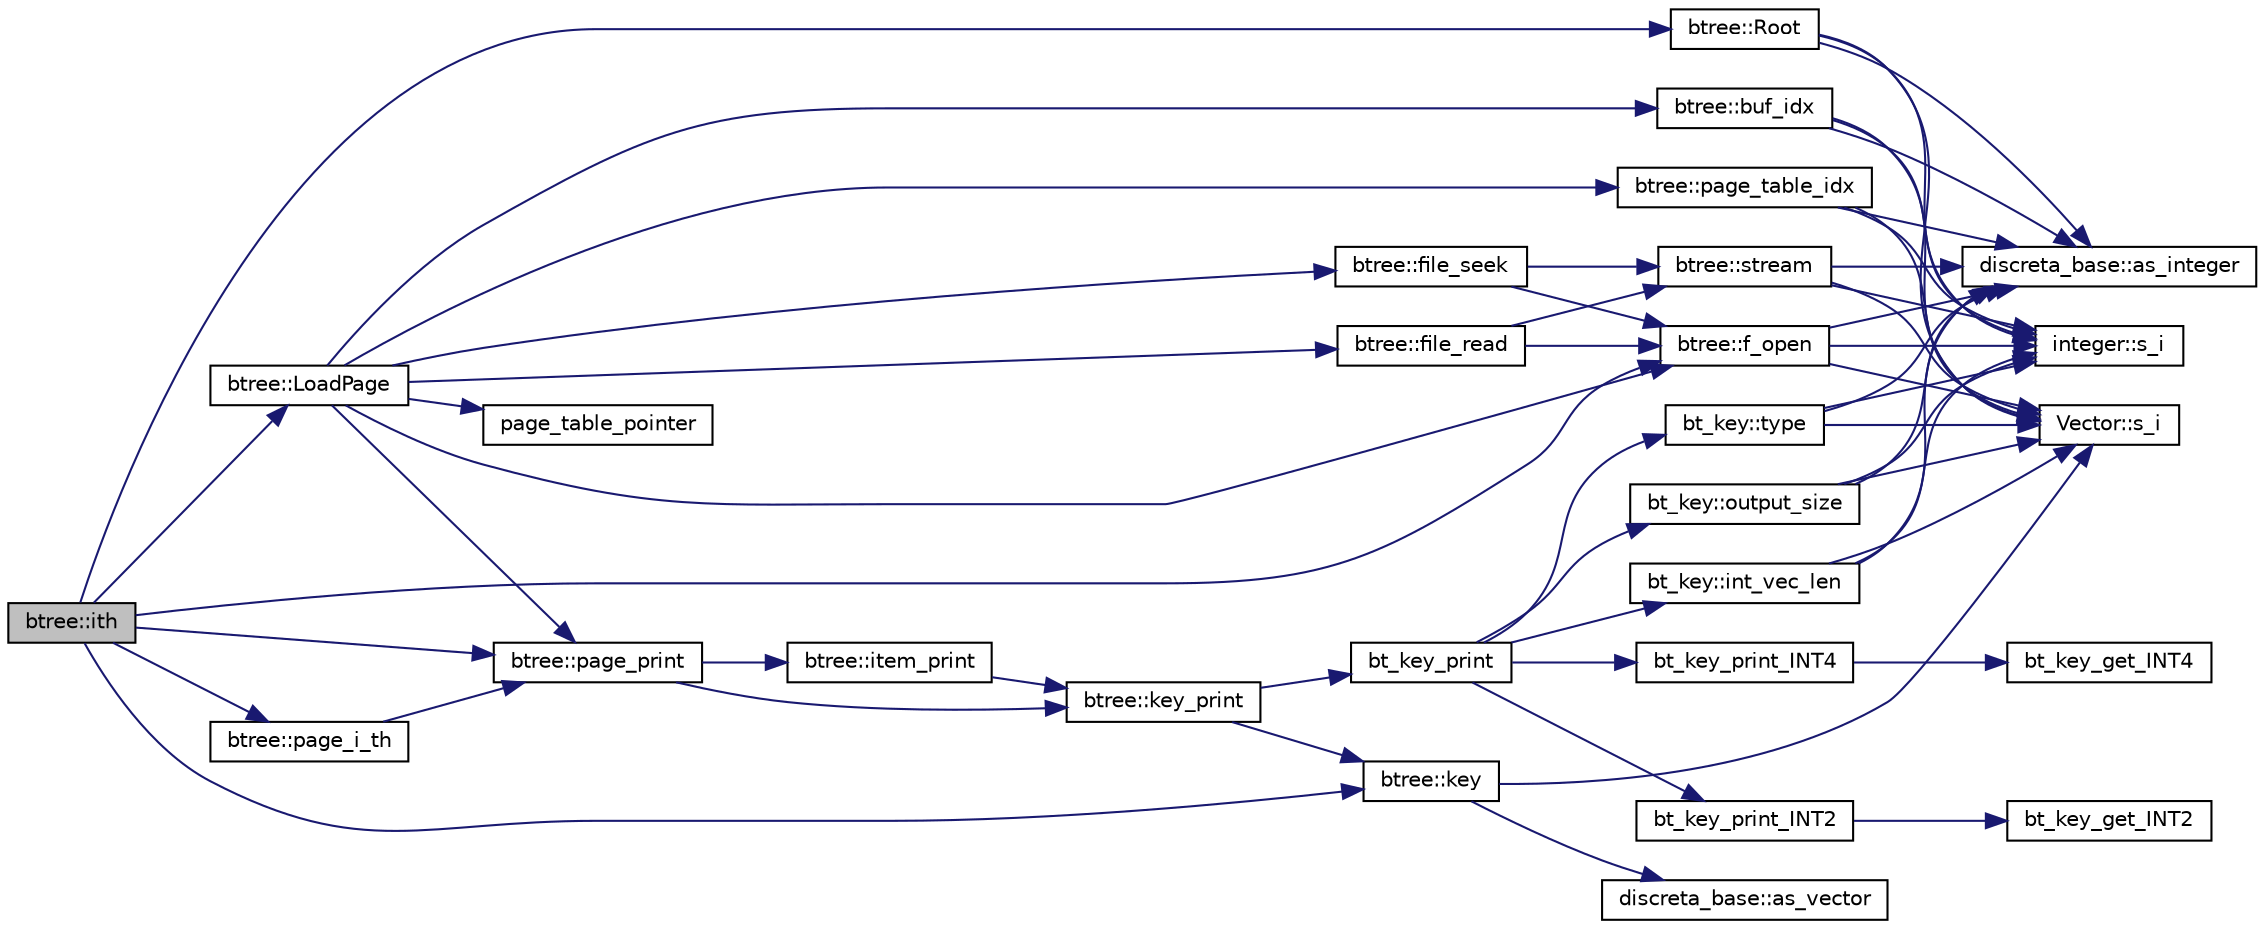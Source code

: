 digraph "btree::ith"
{
  edge [fontname="Helvetica",fontsize="10",labelfontname="Helvetica",labelfontsize="10"];
  node [fontname="Helvetica",fontsize="10",shape=record];
  rankdir="LR";
  Node2424 [label="btree::ith",height=0.2,width=0.4,color="black", fillcolor="grey75", style="filled", fontcolor="black"];
  Node2424 -> Node2425 [color="midnightblue",fontsize="10",style="solid",fontname="Helvetica"];
  Node2425 [label="btree::f_open",height=0.2,width=0.4,color="black", fillcolor="white", style="filled",URL="$dd/db0/classbtree.html#a192d74607f02ea8e0ad631d6e6fd6704"];
  Node2425 -> Node2426 [color="midnightblue",fontsize="10",style="solid",fontname="Helvetica"];
  Node2426 [label="Vector::s_i",height=0.2,width=0.4,color="black", fillcolor="white", style="filled",URL="$d5/db2/class_vector.html#a1c4fe1752523df8119f70dd550244871"];
  Node2425 -> Node2427 [color="midnightblue",fontsize="10",style="solid",fontname="Helvetica"];
  Node2427 [label="discreta_base::as_integer",height=0.2,width=0.4,color="black", fillcolor="white", style="filled",URL="$d7/d71/classdiscreta__base.html#a00d7691eaf874fd283d942692fe8dd26"];
  Node2425 -> Node2428 [color="midnightblue",fontsize="10",style="solid",fontname="Helvetica"];
  Node2428 [label="integer::s_i",height=0.2,width=0.4,color="black", fillcolor="white", style="filled",URL="$d0/de5/classinteger.html#adf28e9f94d4c844adaa950deeb80b904"];
  Node2424 -> Node2429 [color="midnightblue",fontsize="10",style="solid",fontname="Helvetica"];
  Node2429 [label="btree::Root",height=0.2,width=0.4,color="black", fillcolor="white", style="filled",URL="$dd/db0/classbtree.html#a2fd65be715ab94bf4a764c4f582a642b"];
  Node2429 -> Node2426 [color="midnightblue",fontsize="10",style="solid",fontname="Helvetica"];
  Node2429 -> Node2427 [color="midnightblue",fontsize="10",style="solid",fontname="Helvetica"];
  Node2429 -> Node2428 [color="midnightblue",fontsize="10",style="solid",fontname="Helvetica"];
  Node2424 -> Node2430 [color="midnightblue",fontsize="10",style="solid",fontname="Helvetica"];
  Node2430 [label="btree::LoadPage",height=0.2,width=0.4,color="black", fillcolor="white", style="filled",URL="$dd/db0/classbtree.html#a29d23b8b151b6b793aa1184ca6ccc947"];
  Node2430 -> Node2425 [color="midnightblue",fontsize="10",style="solid",fontname="Helvetica"];
  Node2430 -> Node2431 [color="midnightblue",fontsize="10",style="solid",fontname="Helvetica"];
  Node2431 [label="btree::buf_idx",height=0.2,width=0.4,color="black", fillcolor="white", style="filled",URL="$dd/db0/classbtree.html#a6a928fc93c93d8b5a83ad1ba699b453e"];
  Node2431 -> Node2426 [color="midnightblue",fontsize="10",style="solid",fontname="Helvetica"];
  Node2431 -> Node2427 [color="midnightblue",fontsize="10",style="solid",fontname="Helvetica"];
  Node2431 -> Node2428 [color="midnightblue",fontsize="10",style="solid",fontname="Helvetica"];
  Node2430 -> Node2432 [color="midnightblue",fontsize="10",style="solid",fontname="Helvetica"];
  Node2432 [label="page_table_pointer",height=0.2,width=0.4,color="black", fillcolor="white", style="filled",URL="$d9/d60/discreta_8h.html#a53208086adbea2817fe45f917410d9d0"];
  Node2430 -> Node2433 [color="midnightblue",fontsize="10",style="solid",fontname="Helvetica"];
  Node2433 [label="btree::page_table_idx",height=0.2,width=0.4,color="black", fillcolor="white", style="filled",URL="$dd/db0/classbtree.html#abc6a6f309e4c61cb5a7f4c4a248d384d"];
  Node2433 -> Node2426 [color="midnightblue",fontsize="10",style="solid",fontname="Helvetica"];
  Node2433 -> Node2427 [color="midnightblue",fontsize="10",style="solid",fontname="Helvetica"];
  Node2433 -> Node2428 [color="midnightblue",fontsize="10",style="solid",fontname="Helvetica"];
  Node2430 -> Node2434 [color="midnightblue",fontsize="10",style="solid",fontname="Helvetica"];
  Node2434 [label="btree::file_seek",height=0.2,width=0.4,color="black", fillcolor="white", style="filled",URL="$dd/db0/classbtree.html#a829c985973c7c164fda2d81398e13504"];
  Node2434 -> Node2425 [color="midnightblue",fontsize="10",style="solid",fontname="Helvetica"];
  Node2434 -> Node2435 [color="midnightblue",fontsize="10",style="solid",fontname="Helvetica"];
  Node2435 [label="btree::stream",height=0.2,width=0.4,color="black", fillcolor="white", style="filled",URL="$dd/db0/classbtree.html#af99e68df8c3674b7d77ed80a8bbcffac"];
  Node2435 -> Node2426 [color="midnightblue",fontsize="10",style="solid",fontname="Helvetica"];
  Node2435 -> Node2427 [color="midnightblue",fontsize="10",style="solid",fontname="Helvetica"];
  Node2435 -> Node2428 [color="midnightblue",fontsize="10",style="solid",fontname="Helvetica"];
  Node2430 -> Node2436 [color="midnightblue",fontsize="10",style="solid",fontname="Helvetica"];
  Node2436 [label="btree::file_read",height=0.2,width=0.4,color="black", fillcolor="white", style="filled",URL="$dd/db0/classbtree.html#ab0b9bbc01c3d3836048934e90aec5f6c"];
  Node2436 -> Node2425 [color="midnightblue",fontsize="10",style="solid",fontname="Helvetica"];
  Node2436 -> Node2435 [color="midnightblue",fontsize="10",style="solid",fontname="Helvetica"];
  Node2430 -> Node2437 [color="midnightblue",fontsize="10",style="solid",fontname="Helvetica"];
  Node2437 [label="btree::page_print",height=0.2,width=0.4,color="black", fillcolor="white", style="filled",URL="$dd/db0/classbtree.html#ae6ffbcdff58a0c738d1a0e27a963da5d"];
  Node2437 -> Node2438 [color="midnightblue",fontsize="10",style="solid",fontname="Helvetica"];
  Node2438 [label="btree::item_print",height=0.2,width=0.4,color="black", fillcolor="white", style="filled",URL="$dd/db0/classbtree.html#aca05a17e852f911cf7b1a971e7e7ad08"];
  Node2438 -> Node2439 [color="midnightblue",fontsize="10",style="solid",fontname="Helvetica"];
  Node2439 [label="btree::key_print",height=0.2,width=0.4,color="black", fillcolor="white", style="filled",URL="$dd/db0/classbtree.html#a4d527d5afa4891a2fa69fc1a07c48627"];
  Node2439 -> Node2440 [color="midnightblue",fontsize="10",style="solid",fontname="Helvetica"];
  Node2440 [label="bt_key_print",height=0.2,width=0.4,color="black", fillcolor="white", style="filled",URL="$d0/db3/bt__key_8_c.html#a14b2a3662044cca4e54d45f271c947aa"];
  Node2440 -> Node2441 [color="midnightblue",fontsize="10",style="solid",fontname="Helvetica"];
  Node2441 [label="bt_key::type",height=0.2,width=0.4,color="black", fillcolor="white", style="filled",URL="$d1/de5/classbt__key.html#ae788a415a20f75fe7160408a055bb33f"];
  Node2441 -> Node2426 [color="midnightblue",fontsize="10",style="solid",fontname="Helvetica"];
  Node2441 -> Node2427 [color="midnightblue",fontsize="10",style="solid",fontname="Helvetica"];
  Node2441 -> Node2428 [color="midnightblue",fontsize="10",style="solid",fontname="Helvetica"];
  Node2440 -> Node2442 [color="midnightblue",fontsize="10",style="solid",fontname="Helvetica"];
  Node2442 [label="bt_key::output_size",height=0.2,width=0.4,color="black", fillcolor="white", style="filled",URL="$d1/de5/classbt__key.html#acb48f95d030f62c56051d0cd6e013394"];
  Node2442 -> Node2426 [color="midnightblue",fontsize="10",style="solid",fontname="Helvetica"];
  Node2442 -> Node2427 [color="midnightblue",fontsize="10",style="solid",fontname="Helvetica"];
  Node2442 -> Node2428 [color="midnightblue",fontsize="10",style="solid",fontname="Helvetica"];
  Node2440 -> Node2443 [color="midnightblue",fontsize="10",style="solid",fontname="Helvetica"];
  Node2443 [label="bt_key_print_INT4",height=0.2,width=0.4,color="black", fillcolor="white", style="filled",URL="$d0/db3/bt__key_8_c.html#ad752d162f10144228c321f41fb5b8bdd"];
  Node2443 -> Node2444 [color="midnightblue",fontsize="10",style="solid",fontname="Helvetica"];
  Node2444 [label="bt_key_get_INT4",height=0.2,width=0.4,color="black", fillcolor="white", style="filled",URL="$d0/db3/bt__key_8_c.html#ae2728a8a265629876b486504625977fa"];
  Node2440 -> Node2445 [color="midnightblue",fontsize="10",style="solid",fontname="Helvetica"];
  Node2445 [label="bt_key_print_INT2",height=0.2,width=0.4,color="black", fillcolor="white", style="filled",URL="$d0/db3/bt__key_8_c.html#a557e01620ef554044797f4e097ba0924"];
  Node2445 -> Node2446 [color="midnightblue",fontsize="10",style="solid",fontname="Helvetica"];
  Node2446 [label="bt_key_get_INT2",height=0.2,width=0.4,color="black", fillcolor="white", style="filled",URL="$d0/db3/bt__key_8_c.html#a6a73c042fa4b7f530a244c4fc6c9e8f2"];
  Node2440 -> Node2447 [color="midnightblue",fontsize="10",style="solid",fontname="Helvetica"];
  Node2447 [label="bt_key::int_vec_len",height=0.2,width=0.4,color="black", fillcolor="white", style="filled",URL="$d1/de5/classbt__key.html#ac8e43906f79bacf330fa1726925b7e37"];
  Node2447 -> Node2426 [color="midnightblue",fontsize="10",style="solid",fontname="Helvetica"];
  Node2447 -> Node2427 [color="midnightblue",fontsize="10",style="solid",fontname="Helvetica"];
  Node2447 -> Node2428 [color="midnightblue",fontsize="10",style="solid",fontname="Helvetica"];
  Node2439 -> Node2448 [color="midnightblue",fontsize="10",style="solid",fontname="Helvetica"];
  Node2448 [label="btree::key",height=0.2,width=0.4,color="black", fillcolor="white", style="filled",URL="$dd/db0/classbtree.html#abc561b2c60acc5a699637b7eb2549503"];
  Node2448 -> Node2426 [color="midnightblue",fontsize="10",style="solid",fontname="Helvetica"];
  Node2448 -> Node2449 [color="midnightblue",fontsize="10",style="solid",fontname="Helvetica"];
  Node2449 [label="discreta_base::as_vector",height=0.2,width=0.4,color="black", fillcolor="white", style="filled",URL="$d7/d71/classdiscreta__base.html#a7bdd6cae39c380b128ee9e17e42cf020"];
  Node2437 -> Node2439 [color="midnightblue",fontsize="10",style="solid",fontname="Helvetica"];
  Node2424 -> Node2437 [color="midnightblue",fontsize="10",style="solid",fontname="Helvetica"];
  Node2424 -> Node2450 [color="midnightblue",fontsize="10",style="solid",fontname="Helvetica"];
  Node2450 [label="btree::page_i_th",height=0.2,width=0.4,color="black", fillcolor="white", style="filled",URL="$dd/db0/classbtree.html#a46150b5fbb59f760f6269ce559b38525"];
  Node2450 -> Node2437 [color="midnightblue",fontsize="10",style="solid",fontname="Helvetica"];
  Node2424 -> Node2448 [color="midnightblue",fontsize="10",style="solid",fontname="Helvetica"];
}
